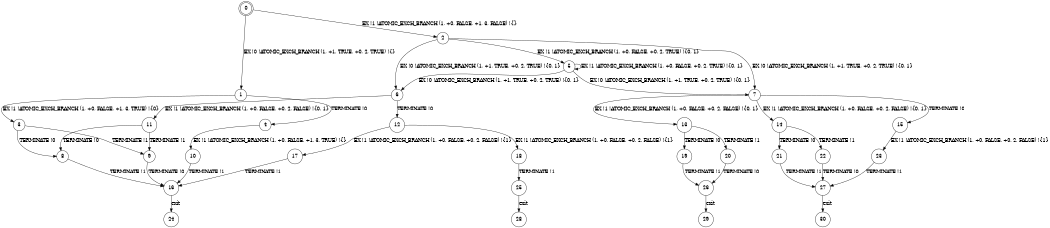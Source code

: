digraph BCG {
size = "7, 10.5";
center = TRUE;
node [shape = circle];
0 [peripheries = 2];
0 -> 1 [label = "EX !0 !ATOMIC_EXCH_BRANCH (1, +1, TRUE, +0, 2, TRUE) !{}"];
0 -> 2 [label = "EX !1 !ATOMIC_EXCH_BRANCH (1, +0, FALSE, +1, 3, FALSE) !{}"];
1 -> 3 [label = "EX !1 !ATOMIC_EXCH_BRANCH (1, +0, FALSE, +1, 3, TRUE) !{0}"];
1 -> 4 [label = "TERMINATE !0"];
2 -> 5 [label = "EX !1 !ATOMIC_EXCH_BRANCH (1, +0, FALSE, +0, 2, TRUE) !{0, 1}"];
2 -> 6 [label = "EX !0 !ATOMIC_EXCH_BRANCH (1, +1, TRUE, +0, 2, TRUE) !{0, 1}"];
2 -> 7 [label = "EX !0 !ATOMIC_EXCH_BRANCH (1, +1, TRUE, +0, 2, TRUE) !{0, 1}"];
3 -> 8 [label = "TERMINATE !0"];
3 -> 9 [label = "TERMINATE !1"];
4 -> 10 [label = "EX !1 !ATOMIC_EXCH_BRANCH (1, +0, FALSE, +1, 3, TRUE) !{}"];
5 -> 5 [label = "EX !1 !ATOMIC_EXCH_BRANCH (1, +0, FALSE, +0, 2, TRUE) !{0, 1}"];
5 -> 6 [label = "EX !0 !ATOMIC_EXCH_BRANCH (1, +1, TRUE, +0, 2, TRUE) !{0, 1}"];
5 -> 7 [label = "EX !0 !ATOMIC_EXCH_BRANCH (1, +1, TRUE, +0, 2, TRUE) !{0, 1}"];
6 -> 11 [label = "EX !1 !ATOMIC_EXCH_BRANCH (1, +0, FALSE, +0, 2, FALSE) !{0, 1}"];
6 -> 12 [label = "TERMINATE !0"];
7 -> 13 [label = "EX !1 !ATOMIC_EXCH_BRANCH (1, +0, FALSE, +0, 2, FALSE) !{0, 1}"];
7 -> 14 [label = "EX !1 !ATOMIC_EXCH_BRANCH (1, +0, FALSE, +0, 2, FALSE) !{0, 1}"];
7 -> 15 [label = "TERMINATE !0"];
8 -> 16 [label = "TERMINATE !1"];
9 -> 16 [label = "TERMINATE !0"];
10 -> 16 [label = "TERMINATE !1"];
11 -> 8 [label = "TERMINATE !0"];
11 -> 9 [label = "TERMINATE !1"];
12 -> 17 [label = "EX !1 !ATOMIC_EXCH_BRANCH (1, +0, FALSE, +0, 2, FALSE) !{1}"];
12 -> 18 [label = "EX !1 !ATOMIC_EXCH_BRANCH (1, +0, FALSE, +0, 2, FALSE) !{1}"];
13 -> 19 [label = "TERMINATE !0"];
13 -> 20 [label = "TERMINATE !1"];
14 -> 21 [label = "TERMINATE !0"];
14 -> 22 [label = "TERMINATE !1"];
15 -> 23 [label = "EX !1 !ATOMIC_EXCH_BRANCH (1, +0, FALSE, +0, 2, FALSE) !{1}"];
16 -> 24 [label = "exit"];
17 -> 16 [label = "TERMINATE !1"];
18 -> 25 [label = "TERMINATE !1"];
19 -> 26 [label = "TERMINATE !1"];
20 -> 26 [label = "TERMINATE !0"];
21 -> 27 [label = "TERMINATE !1"];
22 -> 27 [label = "TERMINATE !0"];
23 -> 27 [label = "TERMINATE !1"];
25 -> 28 [label = "exit"];
26 -> 29 [label = "exit"];
27 -> 30 [label = "exit"];
}
